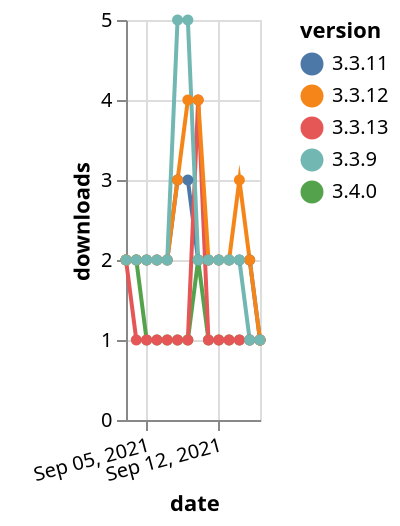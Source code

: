 {"$schema": "https://vega.github.io/schema/vega-lite/v5.json", "description": "A simple bar chart with embedded data.", "data": {"values": [{"date": "2021-09-03", "total": 1869, "delta": 2, "version": "3.3.11"}, {"date": "2021-09-04", "total": 1871, "delta": 2, "version": "3.3.11"}, {"date": "2021-09-05", "total": 1873, "delta": 2, "version": "3.3.11"}, {"date": "2021-09-06", "total": 1875, "delta": 2, "version": "3.3.11"}, {"date": "2021-09-07", "total": 1877, "delta": 2, "version": "3.3.11"}, {"date": "2021-09-08", "total": 1880, "delta": 3, "version": "3.3.11"}, {"date": "2021-09-09", "total": 1883, "delta": 3, "version": "3.3.11"}, {"date": "2021-09-10", "total": 1885, "delta": 2, "version": "3.3.11"}, {"date": "2021-09-11", "total": 1887, "delta": 2, "version": "3.3.11"}, {"date": "2021-09-12", "total": 1889, "delta": 2, "version": "3.3.11"}, {"date": "2021-09-13", "total": 1891, "delta": 2, "version": "3.3.11"}, {"date": "2021-09-14", "total": 1893, "delta": 2, "version": "3.3.11"}, {"date": "2021-09-15", "total": 1895, "delta": 2, "version": "3.3.11"}, {"date": "2021-09-16", "total": 1896, "delta": 1, "version": "3.3.11"}, {"date": "2021-09-03", "total": 65, "delta": 2, "version": "3.4.0"}, {"date": "2021-09-04", "total": 67, "delta": 2, "version": "3.4.0"}, {"date": "2021-09-05", "total": 68, "delta": 1, "version": "3.4.0"}, {"date": "2021-09-06", "total": 69, "delta": 1, "version": "3.4.0"}, {"date": "2021-09-07", "total": 70, "delta": 1, "version": "3.4.0"}, {"date": "2021-09-08", "total": 71, "delta": 1, "version": "3.4.0"}, {"date": "2021-09-09", "total": 72, "delta": 1, "version": "3.4.0"}, {"date": "2021-09-10", "total": 74, "delta": 2, "version": "3.4.0"}, {"date": "2021-09-11", "total": 75, "delta": 1, "version": "3.4.0"}, {"date": "2021-09-12", "total": 76, "delta": 1, "version": "3.4.0"}, {"date": "2021-09-13", "total": 77, "delta": 1, "version": "3.4.0"}, {"date": "2021-09-14", "total": 78, "delta": 1, "version": "3.4.0"}, {"date": "2021-09-15", "total": 79, "delta": 1, "version": "3.4.0"}, {"date": "2021-09-16", "total": 80, "delta": 1, "version": "3.4.0"}, {"date": "2021-09-03", "total": 205, "delta": 2, "version": "3.3.13"}, {"date": "2021-09-04", "total": 206, "delta": 1, "version": "3.3.13"}, {"date": "2021-09-05", "total": 207, "delta": 1, "version": "3.3.13"}, {"date": "2021-09-06", "total": 208, "delta": 1, "version": "3.3.13"}, {"date": "2021-09-07", "total": 209, "delta": 1, "version": "3.3.13"}, {"date": "2021-09-08", "total": 210, "delta": 1, "version": "3.3.13"}, {"date": "2021-09-09", "total": 211, "delta": 1, "version": "3.3.13"}, {"date": "2021-09-10", "total": 215, "delta": 4, "version": "3.3.13"}, {"date": "2021-09-11", "total": 216, "delta": 1, "version": "3.3.13"}, {"date": "2021-09-12", "total": 217, "delta": 1, "version": "3.3.13"}, {"date": "2021-09-13", "total": 218, "delta": 1, "version": "3.3.13"}, {"date": "2021-09-14", "total": 219, "delta": 1, "version": "3.3.13"}, {"date": "2021-09-15", "total": 220, "delta": 1, "version": "3.3.13"}, {"date": "2021-09-16", "total": 221, "delta": 1, "version": "3.3.13"}, {"date": "2021-09-03", "total": 2015, "delta": 2, "version": "3.3.12"}, {"date": "2021-09-04", "total": 2017, "delta": 2, "version": "3.3.12"}, {"date": "2021-09-05", "total": 2019, "delta": 2, "version": "3.3.12"}, {"date": "2021-09-06", "total": 2021, "delta": 2, "version": "3.3.12"}, {"date": "2021-09-07", "total": 2023, "delta": 2, "version": "3.3.12"}, {"date": "2021-09-08", "total": 2026, "delta": 3, "version": "3.3.12"}, {"date": "2021-09-09", "total": 2030, "delta": 4, "version": "3.3.12"}, {"date": "2021-09-10", "total": 2034, "delta": 4, "version": "3.3.12"}, {"date": "2021-09-11", "total": 2036, "delta": 2, "version": "3.3.12"}, {"date": "2021-09-12", "total": 2038, "delta": 2, "version": "3.3.12"}, {"date": "2021-09-13", "total": 2040, "delta": 2, "version": "3.3.12"}, {"date": "2021-09-14", "total": 2043, "delta": 3, "version": "3.3.12"}, {"date": "2021-09-15", "total": 2045, "delta": 2, "version": "3.3.12"}, {"date": "2021-09-16", "total": 2046, "delta": 1, "version": "3.3.12"}, {"date": "2021-09-03", "total": 2544, "delta": 2, "version": "3.3.9"}, {"date": "2021-09-04", "total": 2546, "delta": 2, "version": "3.3.9"}, {"date": "2021-09-05", "total": 2548, "delta": 2, "version": "3.3.9"}, {"date": "2021-09-06", "total": 2550, "delta": 2, "version": "3.3.9"}, {"date": "2021-09-07", "total": 2552, "delta": 2, "version": "3.3.9"}, {"date": "2021-09-08", "total": 2557, "delta": 5, "version": "3.3.9"}, {"date": "2021-09-09", "total": 2562, "delta": 5, "version": "3.3.9"}, {"date": "2021-09-10", "total": 2564, "delta": 2, "version": "3.3.9"}, {"date": "2021-09-11", "total": 2566, "delta": 2, "version": "3.3.9"}, {"date": "2021-09-12", "total": 2568, "delta": 2, "version": "3.3.9"}, {"date": "2021-09-13", "total": 2570, "delta": 2, "version": "3.3.9"}, {"date": "2021-09-14", "total": 2572, "delta": 2, "version": "3.3.9"}, {"date": "2021-09-15", "total": 2573, "delta": 1, "version": "3.3.9"}, {"date": "2021-09-16", "total": 2574, "delta": 1, "version": "3.3.9"}]}, "width": "container", "mark": {"type": "line", "point": {"filled": true}}, "encoding": {"x": {"field": "date", "type": "temporal", "timeUnit": "yearmonthdate", "title": "date", "axis": {"labelAngle": -15}}, "y": {"field": "delta", "type": "quantitative", "title": "downloads"}, "color": {"field": "version", "type": "nominal"}, "tooltip": {"field": "delta"}}}